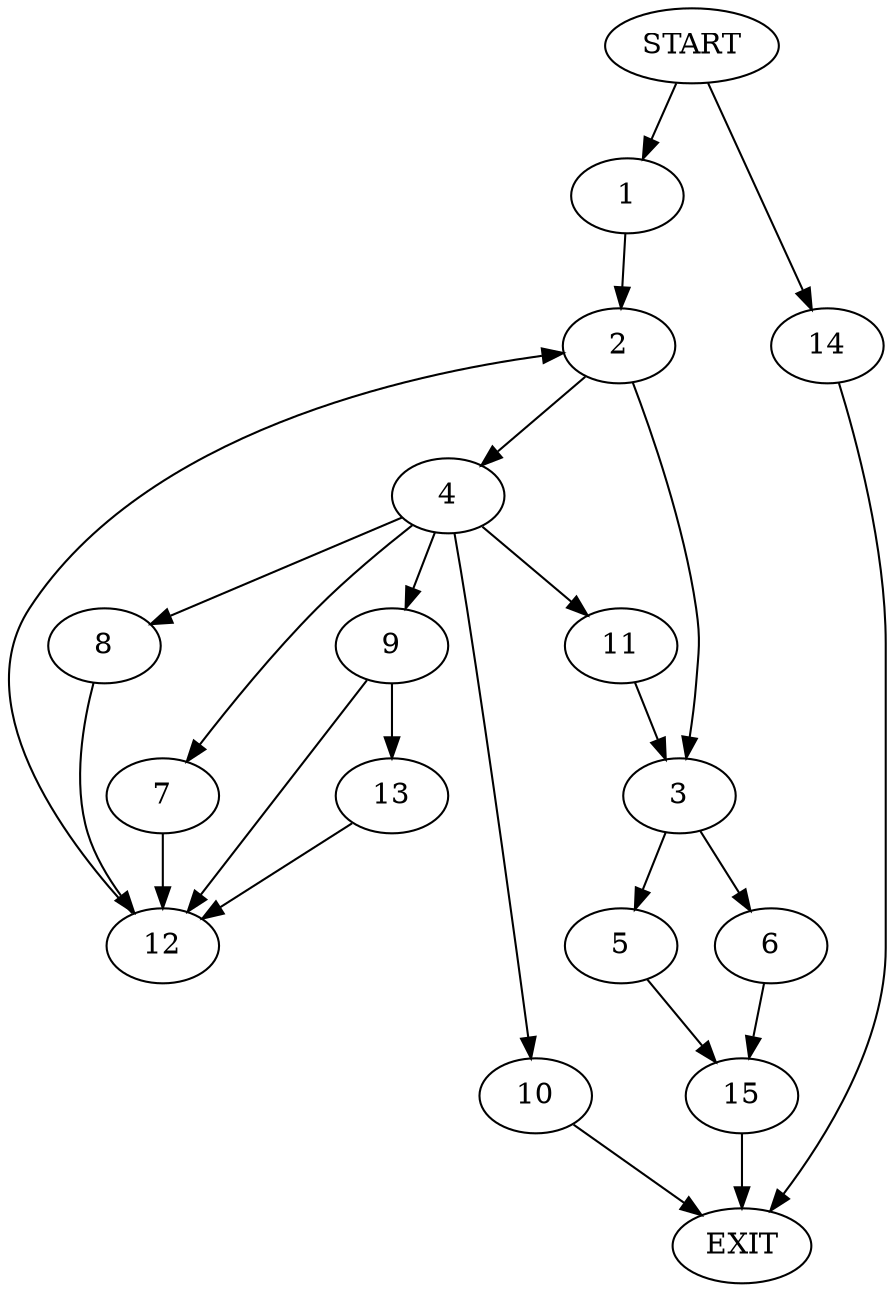 digraph {
0 [label="START"]
16 [label="EXIT"]
0 -> 1
1 -> 2
2 -> 3
2 -> 4
3 -> 5
3 -> 6
4 -> 7
4 -> 8
4 -> 9
4 -> 10
4 -> 11
7 -> 12
9 -> 13
9 -> 12
10 -> 16
11 -> 3
8 -> 12
12 -> 2
13 -> 12
0 -> 14
14 -> 16
5 -> 15
6 -> 15
15 -> 16
}

